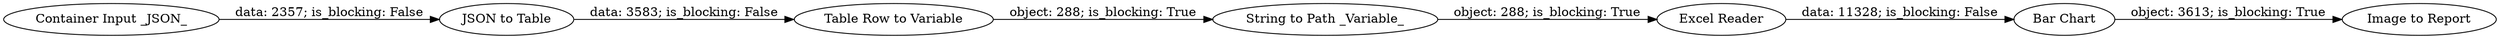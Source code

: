 digraph {
	"1211788397664149815_2" [label="JSON to Table"]
	"1211788397664149815_9" [label="Image to Report"]
	"1211788397664149815_1" [label="Container Input _JSON_"]
	"1211788397664149815_7" [label="String to Path _Variable_"]
	"1211788397664149815_3" [label="Table Row to Variable"]
	"1211788397664149815_8" [label="Bar Chart"]
	"1211788397664149815_4" [label="Excel Reader"]
	"1211788397664149815_2" -> "1211788397664149815_3" [label="data: 3583; is_blocking: False"]
	"1211788397664149815_4" -> "1211788397664149815_8" [label="data: 11328; is_blocking: False"]
	"1211788397664149815_1" -> "1211788397664149815_2" [label="data: 2357; is_blocking: False"]
	"1211788397664149815_3" -> "1211788397664149815_7" [label="object: 288; is_blocking: True"]
	"1211788397664149815_7" -> "1211788397664149815_4" [label="object: 288; is_blocking: True"]
	"1211788397664149815_8" -> "1211788397664149815_9" [label="object: 3613; is_blocking: True"]
	rankdir=LR
}
